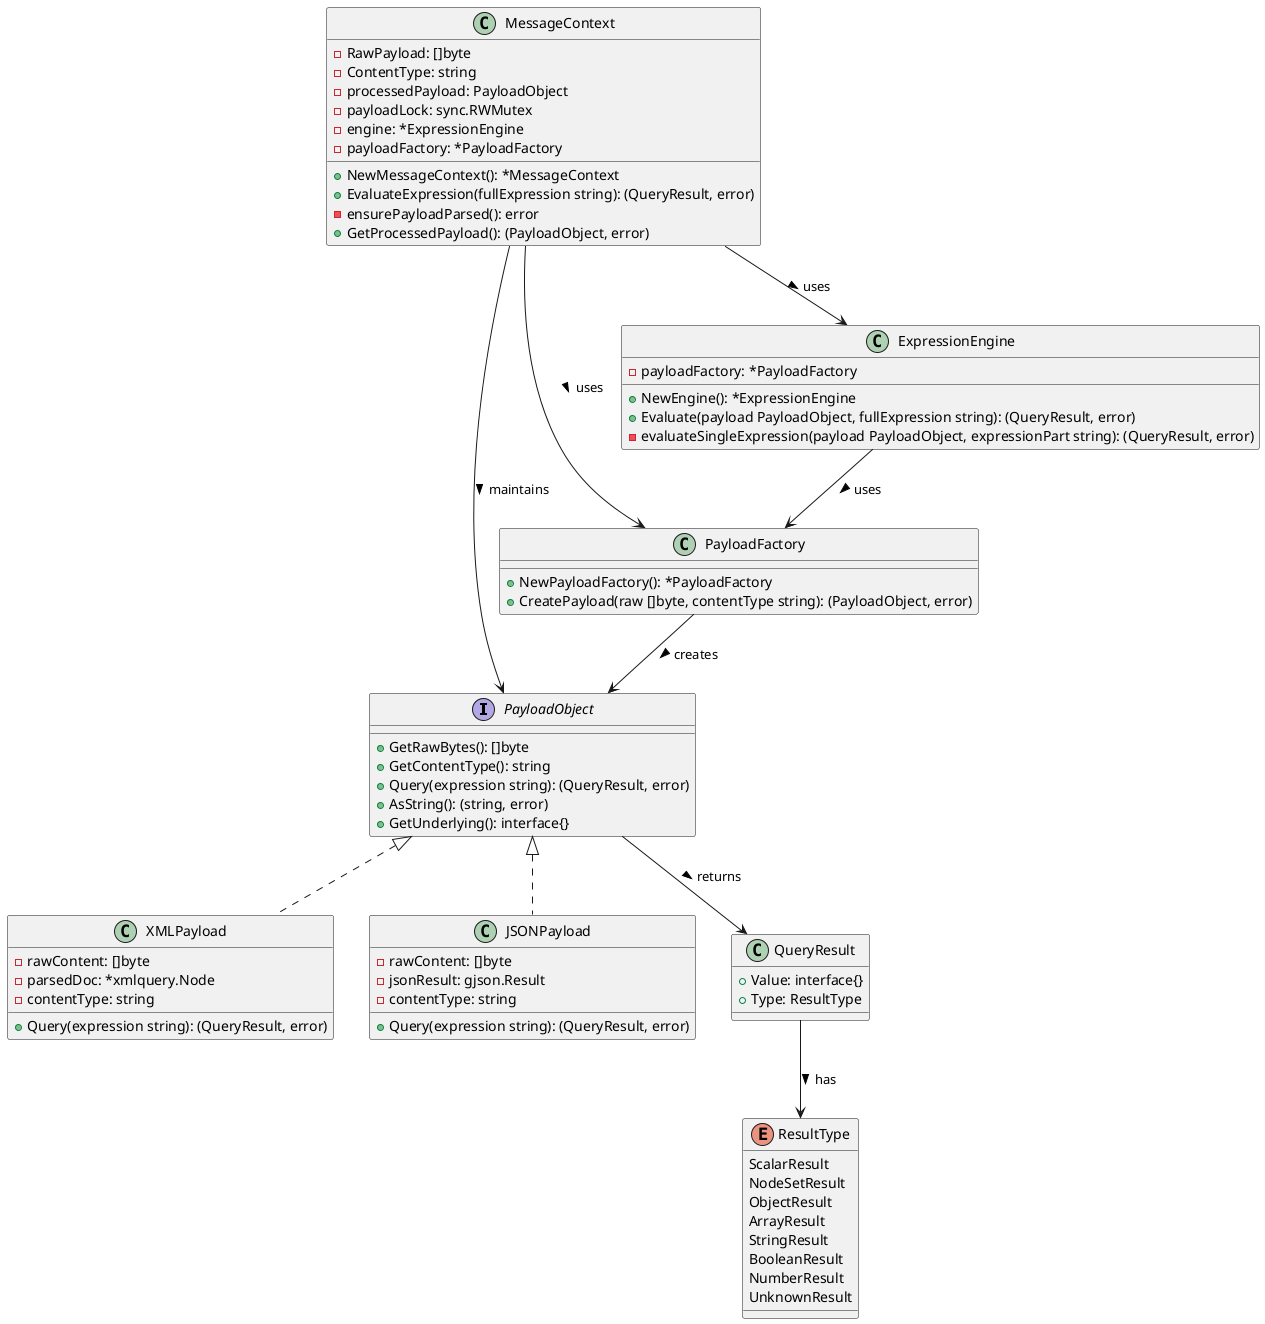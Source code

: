 @startuml PayloadProcessor

interface PayloadObject {
    +GetRawBytes(): []byte
    +GetContentType(): string
    +Query(expression string): (QueryResult, error)
    +AsString(): (string, error)
    +GetUnderlying(): interface{}
}

class XMLPayload {
    -rawContent: []byte
    -parsedDoc: *xmlquery.Node
    -contentType: string
    +Query(expression string): (QueryResult, error)
}

class JSONPayload {
    -rawContent: []byte
    -jsonResult: gjson.Result
    -contentType: string
    +Query(expression string): (QueryResult, error)
}

class PayloadFactory {
    +NewPayloadFactory(): *PayloadFactory
    +CreatePayload(raw []byte, contentType string): (PayloadObject, error)
}

class ExpressionEngine {
    -payloadFactory: *PayloadFactory
    +NewEngine(): *ExpressionEngine
    +Evaluate(payload PayloadObject, fullExpression string): (QueryResult, error)
    -evaluateSingleExpression(payload PayloadObject, expressionPart string): (QueryResult, error)
}

class MessageContext {
    -RawPayload: []byte
    -ContentType: string
    -processedPayload: PayloadObject
    -payloadLock: sync.RWMutex
    -engine: *ExpressionEngine
    -payloadFactory: *PayloadFactory
    +NewMessageContext(): *MessageContext
    +EvaluateExpression(fullExpression string): (QueryResult, error)
    -ensurePayloadParsed(): error
    +GetProcessedPayload(): (PayloadObject, error)
}

class QueryResult {
    +Value: interface{}
    +Type: ResultType
}

enum ResultType {
    ScalarResult
    NodeSetResult
    ObjectResult
    ArrayResult
    StringResult
    BooleanResult
    NumberResult
    UnknownResult
}

PayloadObject <|.. XMLPayload
PayloadObject <|.. JSONPayload
PayloadFactory --> PayloadObject: creates >
MessageContext --> ExpressionEngine: uses >
MessageContext --> PayloadFactory: uses >
MessageContext --> PayloadObject: maintains >
ExpressionEngine --> PayloadFactory: uses >
PayloadObject --> QueryResult: returns >
QueryResult --> ResultType: has >

@enduml